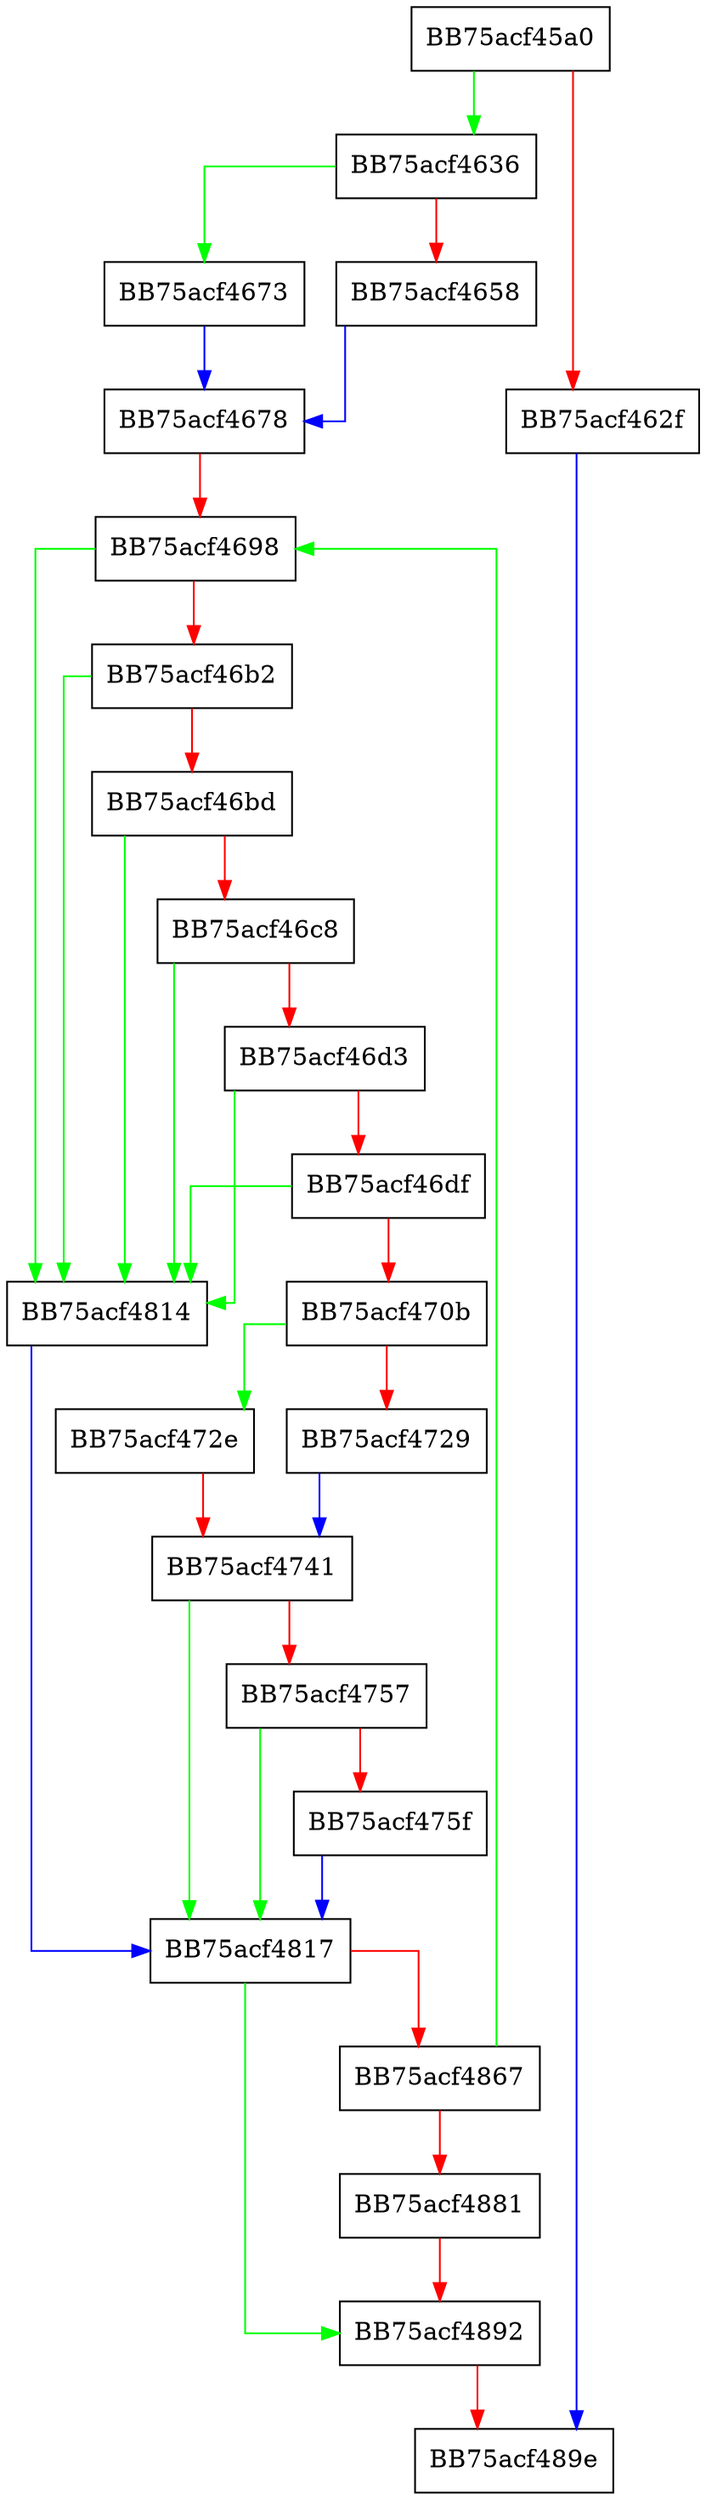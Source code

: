 digraph _update_device_translation_cache {
  node [shape="box"];
  graph [splines=ortho];
  BB75acf45a0 -> BB75acf4636 [color="green"];
  BB75acf45a0 -> BB75acf462f [color="red"];
  BB75acf462f -> BB75acf489e [color="blue"];
  BB75acf4636 -> BB75acf4673 [color="green"];
  BB75acf4636 -> BB75acf4658 [color="red"];
  BB75acf4658 -> BB75acf4678 [color="blue"];
  BB75acf4673 -> BB75acf4678 [color="blue"];
  BB75acf4678 -> BB75acf4698 [color="red"];
  BB75acf4698 -> BB75acf4814 [color="green"];
  BB75acf4698 -> BB75acf46b2 [color="red"];
  BB75acf46b2 -> BB75acf4814 [color="green"];
  BB75acf46b2 -> BB75acf46bd [color="red"];
  BB75acf46bd -> BB75acf4814 [color="green"];
  BB75acf46bd -> BB75acf46c8 [color="red"];
  BB75acf46c8 -> BB75acf4814 [color="green"];
  BB75acf46c8 -> BB75acf46d3 [color="red"];
  BB75acf46d3 -> BB75acf4814 [color="green"];
  BB75acf46d3 -> BB75acf46df [color="red"];
  BB75acf46df -> BB75acf4814 [color="green"];
  BB75acf46df -> BB75acf470b [color="red"];
  BB75acf470b -> BB75acf472e [color="green"];
  BB75acf470b -> BB75acf4729 [color="red"];
  BB75acf4729 -> BB75acf4741 [color="blue"];
  BB75acf472e -> BB75acf4741 [color="red"];
  BB75acf4741 -> BB75acf4817 [color="green"];
  BB75acf4741 -> BB75acf4757 [color="red"];
  BB75acf4757 -> BB75acf4817 [color="green"];
  BB75acf4757 -> BB75acf475f [color="red"];
  BB75acf475f -> BB75acf4817 [color="blue"];
  BB75acf4814 -> BB75acf4817 [color="blue"];
  BB75acf4817 -> BB75acf4892 [color="green"];
  BB75acf4817 -> BB75acf4867 [color="red"];
  BB75acf4867 -> BB75acf4698 [color="green"];
  BB75acf4867 -> BB75acf4881 [color="red"];
  BB75acf4881 -> BB75acf4892 [color="red"];
  BB75acf4892 -> BB75acf489e [color="red"];
}